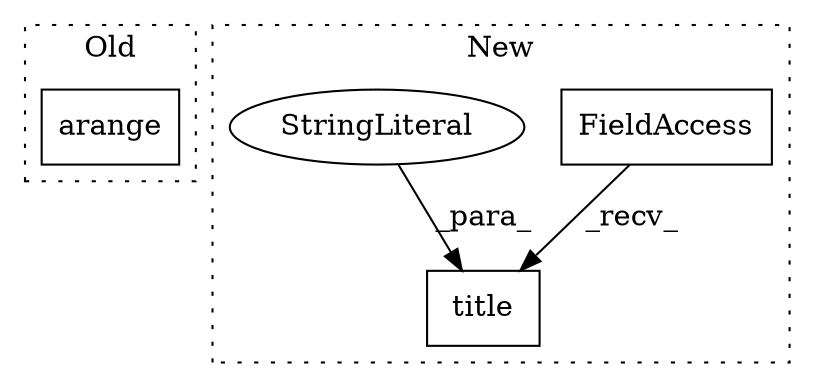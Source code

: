 digraph G {
subgraph cluster0 {
1 [label="arange" a="32" s="867,876" l="7,1" shape="box"];
label = "Old";
style="dotted";
}
subgraph cluster1 {
2 [label="title" a="32" s="1273,1324" l="6,1" shape="box"];
3 [label="FieldAccess" a="22" s="1255" l="10" shape="box"];
4 [label="StringLiteral" a="45" s="1279" l="45" shape="ellipse"];
label = "New";
style="dotted";
}
3 -> 2 [label="_recv_"];
4 -> 2 [label="_para_"];
}